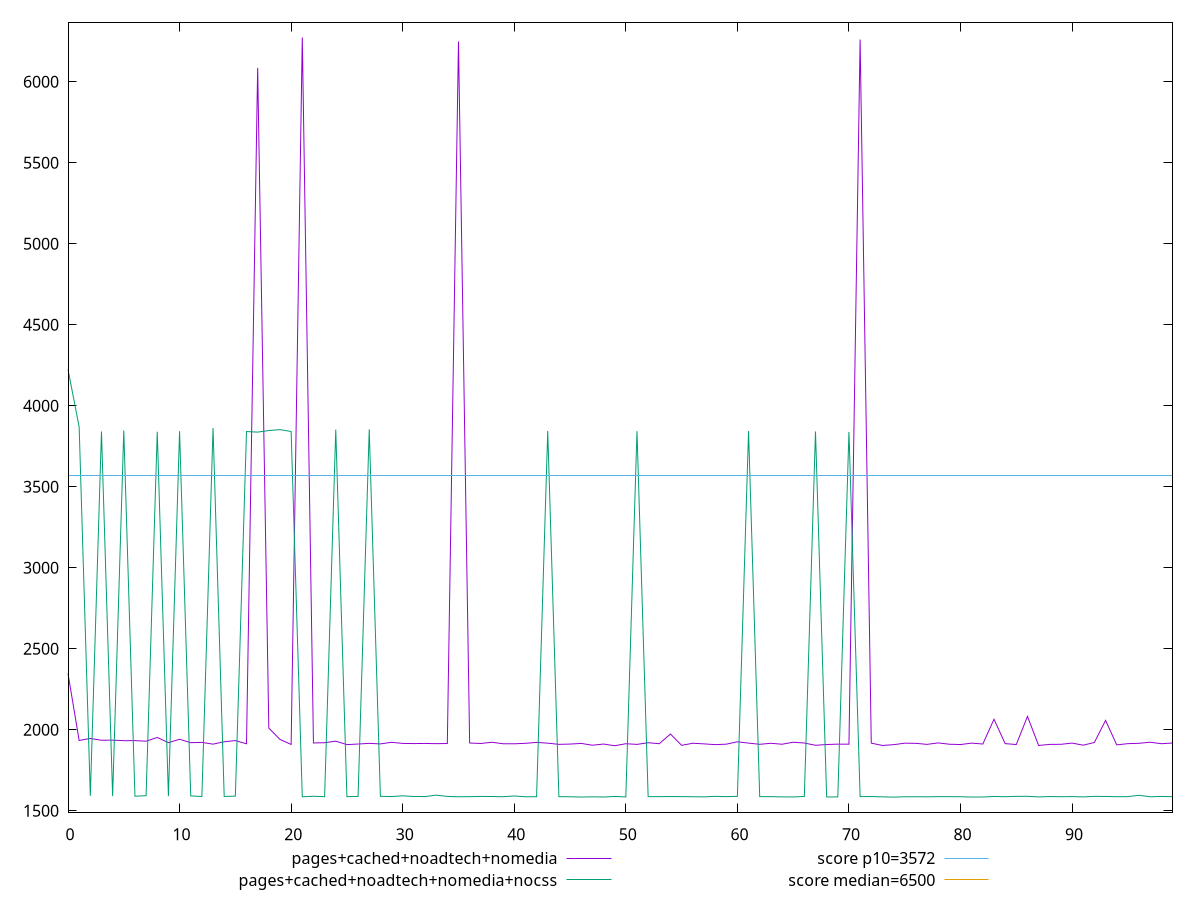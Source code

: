 reset

$pagesCachedNoadtechNomedia <<EOF
0 2347.0925
1 1933.60625
2 1946.4061999999994
3 1935.0984999999998
4 1935.8080000000002
5 1932.4768
6 1932.6950000000002
7 1929.4005
8 1952.3061000000002
9 1920.19635
10 1941.2255
11 1920.1282500000004
12 1922.0617
13 1911.0728499999998
14 1925.7748
15 1933.1239999999998
16 1913.4151
17 6086.073
18 2010.1831499999998
19 1940.26685
20 1909.17085
21 6273.5623
22 1918.3345
23 1919.913
24 1929.4523
25 1908.2478499999997
26 1911.7675
27 1915.9956499999998
28 1912.5394000000006
29 1922.4003000000002
30 1915.63195
31 1914.5724999999998
32 1915.4965000000002
33 1914.0766999999996
34 1914.9783000000002
35 6249.5598
36 1918.1809
37 1915.0926499999998
38 1922.75725
39 1913.5537
40 1913.2241
41 1916.1839999999997
42 1921.8252499999999
43 1917.1787999999997
44 1909.76745
45 1911.4962500000001
46 1915.5955000000004
47 1904.4401500000001
48 1911.7233500000002
49 1901.1513500000005
50 1913.6673
51 1909.57445
52 1919.8801500000004
53 1913.68365
54 1973.6535500000002
55 1903.8154999999997
56 1916.734
57 1912.8100500000003
58 1908.08115
59 1910.8623000000007
60 1925.6553
61 1917.50785
62 1910.1318500000002
63 1916.3770000000002
64 1910.5475000000001
65 1922.9304999999997
66 1918.0865499999995
67 1904.0596999999998
68 1908.7474499999998
69 1911.1129999999998
70 1910.7455500000005
71 6260.7348
72 1917.2674999999995
73 1902.94535
74 1907.8669500000003
75 1917.0694999999998
76 1915.9936000000002
77 1909.7275000000004
78 1918.7524999999998
79 1910.5274500000007
80 1908.62155
81 1917.3609499999998
82 1911.9044000000001
83 2064.81205
84 1914.32845
85 1908.7534999999993
86 2082.4880000000003
87 1902.9070000000002
88 1909.5810000000001
89 1910.0737
90 1917.5087
91 1904.69975
92 1921.4145000000003
93 2057.803
94 1906.6396000000007
95 1914.0903999999998
96 1916.2128000000005
97 1923.0459
98 1913.797
99 1918.1365
EOF

$pagesCachedNoadtechNomediaNocss <<EOF
0 4224.599
1 3868.9750000000004
2 1592.45435
3 3841.231
4 1590.2295
5 3847.2925999999998
6 1589.6067500000004
7 1592.8225500000003
8 3839.4972
9 1589.6706999999997
10 3843.2251
11 1591.5945
12 1587.7009999999998
13 3862.481
14 1588.0744999999997
15 1590.3213
16 3840.9029
17 3837.3810000000003
18 3847.0186999999996
19 3852.8669999999993
20 3841.1774
21 1585.99455
22 1589.3428
23 1586.7523999999999
24 3852.6582
25 1586.95825
26 1588.45805
27 3853.8519999999994
28 1588.8905000000002
29 1587.7060999999999
30 1592.0801999999999
31 1586.6899999999998
32 1586.6981500000002
33 1596.1574999999998
34 1588.3654999999999
35 1586.2314999999999
36 1586.8096999999998
37 1588.2376
38 1587.8600499999998
39 1586.4813
40 1591.1285
41 1586.2369999999999
42 1586.6513
43 3844.7561000000005
44 1586.84795
45 1586.3517500000003
46 1584.3872000000001
47 1585.8951
48 1584.5807499999996
49 1588.3280499999996
50 1585.3604999999998
51 3843.3289999999997
52 1586.873
53 1587.1605
54 1587.3699000000001
55 1587.1970999999999
56 1586.39205
57 1585.64045
58 1588.7763
59 1586.973
60 1588.9845
61 3844.1829999999995
62 1587.1275
63 1587.2091999999998
64 1585.2359999999999
65 1585.1779999999999
66 1587.8980000000001
67 3841.2765999999997
68 1585.02025
69 1585.3428999999996
70 3838.6709999999994
71 1587.6249500000004
72 1587.5367
73 1585.72
74 1583.8697000000002
75 1586.4031000000002
76 1586.0978999999998
77 1585.98085
78 1587.216
79 1586.8871499999996
80 1586.46
81 1584.5865
82 1584.81685
83 1588.0929999999998
84 1586.549
85 1588.7979999999998
86 1588.9079499999998
87 1585.4054999999998
88 1587.6950500000003
89 1586.52785
90 1587.3583500000002
91 1585.3595
92 1588.5535
93 1588.4306500000002
94 1586.54225
95 1587.0524
96 1595.4447
97 1586.1742
98 1588.1387
99 1586.8999999999999
EOF

set key outside below
set xrange [0:99]
set yrange [1490.0758480000002:6367.356151999999]
set trange [1490.0758480000002:6367.356151999999]
set terminal svg size 640, 520 enhanced background rgb 'white'
set output "report_0_00242021-02-20T12:25:28.543Z/first-cpu-idle/comparison/line/3_vs_4.svg"

plot $pagesCachedNoadtechNomedia title "pages+cached+noadtech+nomedia" with line, \
     $pagesCachedNoadtechNomediaNocss title "pages+cached+noadtech+nomedia+nocss" with line, \
     3572 title "score p10=3572", \
     6500 title "score median=6500"

reset
